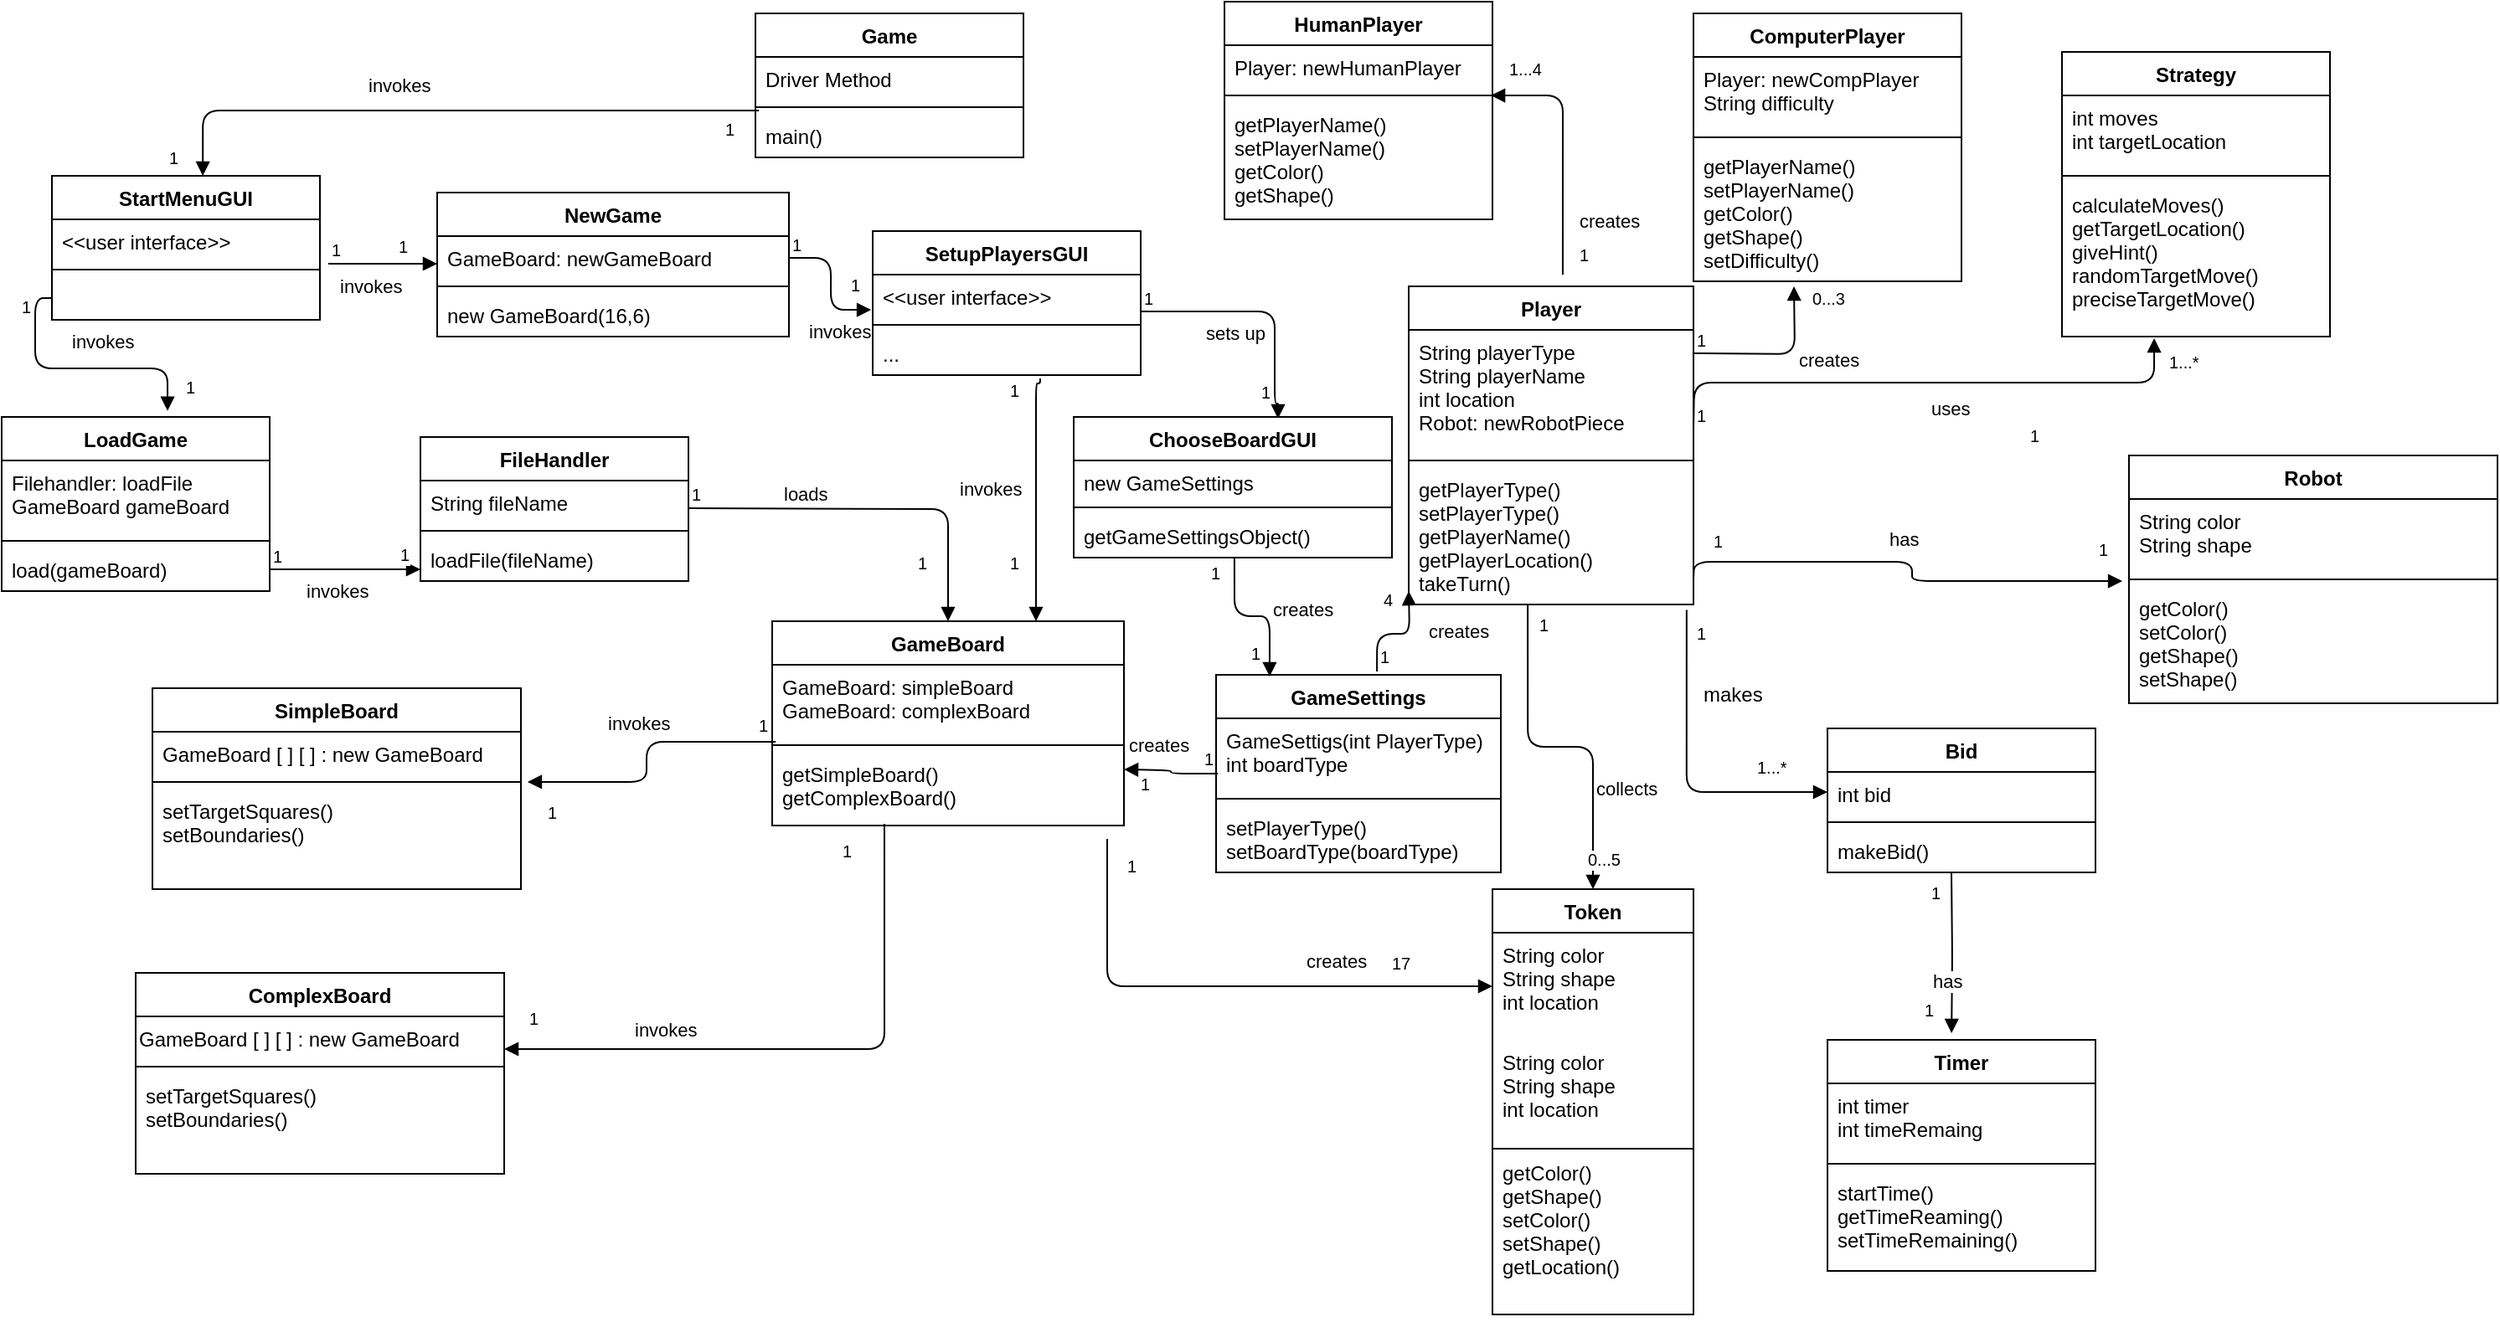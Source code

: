 <mxfile version="12.6.5" type="device"><diagram id="C5RBs43oDa-KdzZeNtuy" name="Page-1"><mxGraphModel dx="1035" dy="645" grid="1" gridSize="10" guides="1" tooltips="1" connect="1" arrows="1" fold="1" page="1" pageScale="1" pageWidth="1654" pageHeight="2336" math="0" shadow="0"><root><mxCell id="WIyWlLk6GJQsqaUBKTNV-0"/><mxCell id="WIyWlLk6GJQsqaUBKTNV-1" parent="WIyWlLk6GJQsqaUBKTNV-0"/><mxCell id="ZSLVX9BgLhHFU8QrQhkl-0" value="Game" style="swimlane;fontStyle=1;align=center;verticalAlign=top;childLayout=stackLayout;horizontal=1;startSize=26;horizontalStack=0;resizeParent=1;resizeParentMax=0;resizeLast=0;collapsible=1;marginBottom=0;" vertex="1" parent="WIyWlLk6GJQsqaUBKTNV-1"><mxGeometry x="460" y="17" width="160" height="86" as="geometry"/></mxCell><mxCell id="ZSLVX9BgLhHFU8QrQhkl-1" value="Driver Method" style="text;strokeColor=none;fillColor=none;align=left;verticalAlign=top;spacingLeft=4;spacingRight=4;overflow=hidden;rotatable=0;points=[[0,0.5],[1,0.5]];portConstraint=eastwest;" vertex="1" parent="ZSLVX9BgLhHFU8QrQhkl-0"><mxGeometry y="26" width="160" height="26" as="geometry"/></mxCell><mxCell id="ZSLVX9BgLhHFU8QrQhkl-2" value="" style="line;strokeWidth=1;fillColor=none;align=left;verticalAlign=middle;spacingTop=-1;spacingLeft=3;spacingRight=3;rotatable=0;labelPosition=right;points=[];portConstraint=eastwest;" vertex="1" parent="ZSLVX9BgLhHFU8QrQhkl-0"><mxGeometry y="52" width="160" height="8" as="geometry"/></mxCell><mxCell id="ZSLVX9BgLhHFU8QrQhkl-3" value="main()" style="text;strokeColor=none;fillColor=none;align=left;verticalAlign=top;spacingLeft=4;spacingRight=4;overflow=hidden;rotatable=0;points=[[0,0.5],[1,0.5]];portConstraint=eastwest;" vertex="1" parent="ZSLVX9BgLhHFU8QrQhkl-0"><mxGeometry y="60" width="160" height="26" as="geometry"/></mxCell><mxCell id="ZSLVX9BgLhHFU8QrQhkl-4" value="StartMenuGUI" style="swimlane;fontStyle=1;align=center;verticalAlign=top;childLayout=stackLayout;horizontal=1;startSize=26;horizontalStack=0;resizeParent=1;resizeParentMax=0;resizeLast=0;collapsible=1;marginBottom=0;" vertex="1" parent="WIyWlLk6GJQsqaUBKTNV-1"><mxGeometry x="40" y="114" width="160" height="86" as="geometry"/></mxCell><mxCell id="ZSLVX9BgLhHFU8QrQhkl-5" value="&lt;&lt;user interface&gt;&gt;" style="text;strokeColor=none;fillColor=none;align=left;verticalAlign=top;spacingLeft=4;spacingRight=4;overflow=hidden;rotatable=0;points=[[0,0.5],[1,0.5]];portConstraint=eastwest;" vertex="1" parent="ZSLVX9BgLhHFU8QrQhkl-4"><mxGeometry y="26" width="160" height="26" as="geometry"/></mxCell><mxCell id="ZSLVX9BgLhHFU8QrQhkl-6" value="" style="line;strokeWidth=1;fillColor=none;align=left;verticalAlign=middle;spacingTop=-1;spacingLeft=3;spacingRight=3;rotatable=0;labelPosition=right;points=[];portConstraint=eastwest;" vertex="1" parent="ZSLVX9BgLhHFU8QrQhkl-4"><mxGeometry y="52" width="160" height="8" as="geometry"/></mxCell><mxCell id="ZSLVX9BgLhHFU8QrQhkl-7" value="                                             " style="text;strokeColor=none;fillColor=none;align=left;verticalAlign=top;spacingLeft=4;spacingRight=4;overflow=hidden;rotatable=0;points=[[0,0.5],[1,0.5]];portConstraint=eastwest;" vertex="1" parent="ZSLVX9BgLhHFU8QrQhkl-4"><mxGeometry y="60" width="160" height="26" as="geometry"/></mxCell><mxCell id="ZSLVX9BgLhHFU8QrQhkl-8" value="invokes" style="endArrow=block;endFill=1;html=1;edgeStyle=orthogonalEdgeStyle;align=left;verticalAlign=top;entryX=0.563;entryY=0;entryDx=0;entryDy=0;entryPerimeter=0;exitX=0.013;exitY=-0.077;exitDx=0;exitDy=0;exitPerimeter=0;" edge="1" parent="WIyWlLk6GJQsqaUBKTNV-1" source="ZSLVX9BgLhHFU8QrQhkl-3" target="ZSLVX9BgLhHFU8QrQhkl-4"><mxGeometry x="0.27" y="-28" relative="1" as="geometry"><mxPoint x="380" y="80" as="sourcePoint"/><mxPoint x="340" y="90" as="targetPoint"/><mxPoint as="offset"/></mxGeometry></mxCell><mxCell id="ZSLVX9BgLhHFU8QrQhkl-9" value="1" style="resizable=0;html=1;align=left;verticalAlign=bottom;labelBackgroundColor=#ffffff;fontSize=10;" connectable="0" vertex="1" parent="ZSLVX9BgLhHFU8QrQhkl-8"><mxGeometry x="-1" relative="1" as="geometry"><mxPoint x="-22.08" y="20" as="offset"/></mxGeometry></mxCell><mxCell id="ZSLVX9BgLhHFU8QrQhkl-12" value="1" style="resizable=0;html=1;align=left;verticalAlign=bottom;labelBackgroundColor=#ffffff;fontSize=10;" connectable="0" vertex="1" parent="WIyWlLk6GJQsqaUBKTNV-1"><mxGeometry x="340" y="9.998" as="geometry"><mxPoint x="-232.08" y="102" as="offset"/></mxGeometry></mxCell><mxCell id="ZSLVX9BgLhHFU8QrQhkl-13" value="GameBoard" style="swimlane;fontStyle=1;align=center;verticalAlign=top;childLayout=stackLayout;horizontal=1;startSize=26;horizontalStack=0;resizeParent=1;resizeParentMax=0;resizeLast=0;collapsible=1;marginBottom=0;" vertex="1" parent="WIyWlLk6GJQsqaUBKTNV-1"><mxGeometry x="470" y="380" width="210" height="122" as="geometry"/></mxCell><mxCell id="ZSLVX9BgLhHFU8QrQhkl-14" value="GameBoard: simpleBoard&#10;GameBoard: complexBoard" style="text;strokeColor=none;fillColor=none;align=left;verticalAlign=top;spacingLeft=4;spacingRight=4;overflow=hidden;rotatable=0;points=[[0,0.5],[1,0.5]];portConstraint=eastwest;" vertex="1" parent="ZSLVX9BgLhHFU8QrQhkl-13"><mxGeometry y="26" width="210" height="44" as="geometry"/></mxCell><mxCell id="ZSLVX9BgLhHFU8QrQhkl-15" value="" style="line;strokeWidth=1;fillColor=none;align=left;verticalAlign=middle;spacingTop=-1;spacingLeft=3;spacingRight=3;rotatable=0;labelPosition=right;points=[];portConstraint=eastwest;" vertex="1" parent="ZSLVX9BgLhHFU8QrQhkl-13"><mxGeometry y="70" width="210" height="8" as="geometry"/></mxCell><mxCell id="ZSLVX9BgLhHFU8QrQhkl-16" value="getSimpleBoard()&#10;getComplexBoard()" style="text;strokeColor=none;fillColor=none;align=left;verticalAlign=top;spacingLeft=4;spacingRight=4;overflow=hidden;rotatable=0;points=[[0,0.5],[1,0.5]];portConstraint=eastwest;" vertex="1" parent="ZSLVX9BgLhHFU8QrQhkl-13"><mxGeometry y="78" width="210" height="44" as="geometry"/></mxCell><mxCell id="ZSLVX9BgLhHFU8QrQhkl-20" value="NewGame" style="swimlane;fontStyle=1;align=center;verticalAlign=top;childLayout=stackLayout;horizontal=1;startSize=26;horizontalStack=0;resizeParent=1;resizeParentMax=0;resizeLast=0;collapsible=1;marginBottom=0;" vertex="1" parent="WIyWlLk6GJQsqaUBKTNV-1"><mxGeometry x="270" y="124" width="210" height="86" as="geometry"/></mxCell><mxCell id="ZSLVX9BgLhHFU8QrQhkl-21" value="GameBoard: newGameBoard" style="text;strokeColor=none;fillColor=none;align=left;verticalAlign=top;spacingLeft=4;spacingRight=4;overflow=hidden;rotatable=0;points=[[0,0.5],[1,0.5]];portConstraint=eastwest;" vertex="1" parent="ZSLVX9BgLhHFU8QrQhkl-20"><mxGeometry y="26" width="210" height="26" as="geometry"/></mxCell><mxCell id="ZSLVX9BgLhHFU8QrQhkl-22" value="" style="line;strokeWidth=1;fillColor=none;align=left;verticalAlign=middle;spacingTop=-1;spacingLeft=3;spacingRight=3;rotatable=0;labelPosition=right;points=[];portConstraint=eastwest;" vertex="1" parent="ZSLVX9BgLhHFU8QrQhkl-20"><mxGeometry y="52" width="210" height="8" as="geometry"/></mxCell><mxCell id="ZSLVX9BgLhHFU8QrQhkl-23" value="new GameBoard(16,6)" style="text;strokeColor=none;fillColor=none;align=left;verticalAlign=top;spacingLeft=4;spacingRight=4;overflow=hidden;rotatable=0;points=[[0,0.5],[1,0.5]];portConstraint=eastwest;" vertex="1" parent="ZSLVX9BgLhHFU8QrQhkl-20"><mxGeometry y="60" width="210" height="26" as="geometry"/></mxCell><mxCell id="ZSLVX9BgLhHFU8QrQhkl-26" value="invokes" style="endArrow=block;endFill=1;html=1;edgeStyle=orthogonalEdgeStyle;align=left;verticalAlign=top;exitX=1;exitY=0.5;exitDx=0;exitDy=0;entryX=-0.006;entryY=0.808;entryDx=0;entryDy=0;entryPerimeter=0;" edge="1" parent="WIyWlLk6GJQsqaUBKTNV-1" source="ZSLVX9BgLhHFU8QrQhkl-21" target="ZSLVX9BgLhHFU8QrQhkl-49"><mxGeometry x="0.399" y="-15" relative="1" as="geometry"><mxPoint x="320" y="250" as="sourcePoint"/><mxPoint x="510" y="159" as="targetPoint"/><mxPoint x="-15" y="-15" as="offset"/></mxGeometry></mxCell><mxCell id="ZSLVX9BgLhHFU8QrQhkl-27" value="1" style="resizable=0;html=1;align=left;verticalAlign=bottom;labelBackgroundColor=#ffffff;fontSize=10;" connectable="0" vertex="1" parent="ZSLVX9BgLhHFU8QrQhkl-26"><mxGeometry x="-1" relative="1" as="geometry"><mxPoint as="offset"/></mxGeometry></mxCell><mxCell id="ZSLVX9BgLhHFU8QrQhkl-29" value="invokes&amp;nbsp;" style="endArrow=block;endFill=1;html=1;edgeStyle=orthogonalEdgeStyle;align=left;verticalAlign=top;" edge="1" parent="WIyWlLk6GJQsqaUBKTNV-1"><mxGeometry x="-0.846" relative="1" as="geometry"><mxPoint x="205" y="166.5" as="sourcePoint"/><mxPoint x="270" y="166.5" as="targetPoint"/><mxPoint as="offset"/></mxGeometry></mxCell><mxCell id="ZSLVX9BgLhHFU8QrQhkl-30" value="1" style="resizable=0;html=1;align=left;verticalAlign=bottom;labelBackgroundColor=#ffffff;fontSize=10;" connectable="0" vertex="1" parent="ZSLVX9BgLhHFU8QrQhkl-29"><mxGeometry x="-1" relative="1" as="geometry"/></mxCell><mxCell id="ZSLVX9BgLhHFU8QrQhkl-31" value="1" style="resizable=0;html=1;align=left;verticalAlign=bottom;labelBackgroundColor=#ffffff;fontSize=10;" connectable="0" vertex="1" parent="WIyWlLk6GJQsqaUBKTNV-1"><mxGeometry x="230" y="167" as="geometry"><mxPoint x="15" y="-3" as="offset"/></mxGeometry></mxCell><mxCell id="ZSLVX9BgLhHFU8QrQhkl-33" value="LoadGame" style="swimlane;fontStyle=1;align=center;verticalAlign=top;childLayout=stackLayout;horizontal=1;startSize=26;horizontalStack=0;resizeParent=1;resizeParentMax=0;resizeLast=0;collapsible=1;marginBottom=0;" vertex="1" parent="WIyWlLk6GJQsqaUBKTNV-1"><mxGeometry x="10" y="258" width="160" height="104" as="geometry"/></mxCell><mxCell id="ZSLVX9BgLhHFU8QrQhkl-34" value="Filehandler: loadFile&#10;GameBoard gameBoard&#10;" style="text;strokeColor=none;fillColor=none;align=left;verticalAlign=top;spacingLeft=4;spacingRight=4;overflow=hidden;rotatable=0;points=[[0,0.5],[1,0.5]];portConstraint=eastwest;" vertex="1" parent="ZSLVX9BgLhHFU8QrQhkl-33"><mxGeometry y="26" width="160" height="44" as="geometry"/></mxCell><mxCell id="ZSLVX9BgLhHFU8QrQhkl-35" value="" style="line;strokeWidth=1;fillColor=none;align=left;verticalAlign=middle;spacingTop=-1;spacingLeft=3;spacingRight=3;rotatable=0;labelPosition=right;points=[];portConstraint=eastwest;" vertex="1" parent="ZSLVX9BgLhHFU8QrQhkl-33"><mxGeometry y="70" width="160" height="8" as="geometry"/></mxCell><mxCell id="ZSLVX9BgLhHFU8QrQhkl-36" value="load(gameBoard)" style="text;strokeColor=none;fillColor=none;align=left;verticalAlign=top;spacingLeft=4;spacingRight=4;overflow=hidden;rotatable=0;points=[[0,0.5],[1,0.5]];portConstraint=eastwest;" vertex="1" parent="ZSLVX9BgLhHFU8QrQhkl-33"><mxGeometry y="78" width="160" height="26" as="geometry"/></mxCell><mxCell id="ZSLVX9BgLhHFU8QrQhkl-39" value="1" style="resizable=0;html=1;align=left;verticalAlign=bottom;labelBackgroundColor=#ffffff;fontSize=10;" connectable="0" vertex="1" parent="WIyWlLk6GJQsqaUBKTNV-1"><mxGeometry x="540" y="356" as="geometry"><mxPoint x="15" y="-3" as="offset"/></mxGeometry></mxCell><mxCell id="ZSLVX9BgLhHFU8QrQhkl-46" value="invokes" style="endArrow=block;endFill=1;html=1;edgeStyle=orthogonalEdgeStyle;align=left;verticalAlign=top;" edge="1" parent="WIyWlLk6GJQsqaUBKTNV-1" source="ZSLVX9BgLhHFU8QrQhkl-36"><mxGeometry x="-0.554" relative="1" as="geometry"><mxPoint x="10" y="470" as="sourcePoint"/><mxPoint x="260" y="349" as="targetPoint"/><mxPoint as="offset"/></mxGeometry></mxCell><mxCell id="ZSLVX9BgLhHFU8QrQhkl-47" value="1" style="resizable=0;html=1;align=left;verticalAlign=bottom;labelBackgroundColor=#ffffff;fontSize=10;" connectable="0" vertex="1" parent="ZSLVX9BgLhHFU8QrQhkl-46"><mxGeometry x="-1" relative="1" as="geometry"/></mxCell><mxCell id="ZSLVX9BgLhHFU8QrQhkl-48" value="SetupPlayersGUI" style="swimlane;fontStyle=1;align=center;verticalAlign=top;childLayout=stackLayout;horizontal=1;startSize=26;horizontalStack=0;resizeParent=1;resizeParentMax=0;resizeLast=0;collapsible=1;marginBottom=0;" vertex="1" parent="WIyWlLk6GJQsqaUBKTNV-1"><mxGeometry x="530" y="147" width="160" height="86" as="geometry"/></mxCell><mxCell id="ZSLVX9BgLhHFU8QrQhkl-49" value="&lt;&lt;user interface&gt;&gt;" style="text;strokeColor=none;fillColor=none;align=left;verticalAlign=top;spacingLeft=4;spacingRight=4;overflow=hidden;rotatable=0;points=[[0,0.5],[1,0.5]];portConstraint=eastwest;" vertex="1" parent="ZSLVX9BgLhHFU8QrQhkl-48"><mxGeometry y="26" width="160" height="26" as="geometry"/></mxCell><mxCell id="ZSLVX9BgLhHFU8QrQhkl-50" value="" style="line;strokeWidth=1;fillColor=none;align=left;verticalAlign=middle;spacingTop=-1;spacingLeft=3;spacingRight=3;rotatable=0;labelPosition=right;points=[];portConstraint=eastwest;" vertex="1" parent="ZSLVX9BgLhHFU8QrQhkl-48"><mxGeometry y="52" width="160" height="8" as="geometry"/></mxCell><mxCell id="ZSLVX9BgLhHFU8QrQhkl-51" value="..." style="text;strokeColor=none;fillColor=none;align=left;verticalAlign=top;spacingLeft=4;spacingRight=4;overflow=hidden;rotatable=0;points=[[0,0.5],[1,0.5]];portConstraint=eastwest;" vertex="1" parent="ZSLVX9BgLhHFU8QrQhkl-48"><mxGeometry y="60" width="160" height="26" as="geometry"/></mxCell><mxCell id="ZSLVX9BgLhHFU8QrQhkl-53" value="1" style="resizable=0;html=1;align=left;verticalAlign=bottom;labelBackgroundColor=#ffffff;fontSize=10;" connectable="0" vertex="1" parent="WIyWlLk6GJQsqaUBKTNV-1"><mxGeometry x="500" y="190" as="geometry"><mxPoint x="15" y="-3" as="offset"/></mxGeometry></mxCell><mxCell id="ZSLVX9BgLhHFU8QrQhkl-56" value="Player" style="swimlane;fontStyle=1;align=center;verticalAlign=top;childLayout=stackLayout;horizontal=1;startSize=26;horizontalStack=0;resizeParent=1;resizeParentMax=0;resizeLast=0;collapsible=1;marginBottom=0;" vertex="1" parent="WIyWlLk6GJQsqaUBKTNV-1"><mxGeometry x="850" y="180" width="170" height="190" as="geometry"/></mxCell><mxCell id="ZSLVX9BgLhHFU8QrQhkl-57" value="String playerType&#10;String playerName&#10;int location&#10;Robot: newRobotPiece" style="text;strokeColor=none;fillColor=none;align=left;verticalAlign=top;spacingLeft=4;spacingRight=4;overflow=hidden;rotatable=0;points=[[0,0.5],[1,0.5]];portConstraint=eastwest;" vertex="1" parent="ZSLVX9BgLhHFU8QrQhkl-56"><mxGeometry y="26" width="170" height="74" as="geometry"/></mxCell><mxCell id="ZSLVX9BgLhHFU8QrQhkl-58" value="" style="line;strokeWidth=1;fillColor=none;align=left;verticalAlign=middle;spacingTop=-1;spacingLeft=3;spacingRight=3;rotatable=0;labelPosition=right;points=[];portConstraint=eastwest;" vertex="1" parent="ZSLVX9BgLhHFU8QrQhkl-56"><mxGeometry y="100" width="170" height="8" as="geometry"/></mxCell><mxCell id="ZSLVX9BgLhHFU8QrQhkl-59" value="getPlayerType()&#10;setPlayerType()&#10;getPlayerName()&#10;getPlayerLocation()&#10;takeTurn()" style="text;strokeColor=none;fillColor=none;align=left;verticalAlign=top;spacingLeft=4;spacingRight=4;overflow=hidden;rotatable=0;points=[[0,0.5],[1,0.5]];portConstraint=eastwest;" vertex="1" parent="ZSLVX9BgLhHFU8QrQhkl-56"><mxGeometry y="108" width="170" height="82" as="geometry"/></mxCell><mxCell id="ZSLVX9BgLhHFU8QrQhkl-60" value="Token" style="swimlane;fontStyle=1;align=center;verticalAlign=top;childLayout=stackLayout;horizontal=1;startSize=26;horizontalStack=0;resizeParent=1;resizeParentMax=0;resizeLast=0;collapsible=1;marginBottom=0;" vertex="1" parent="WIyWlLk6GJQsqaUBKTNV-1"><mxGeometry x="900" y="540" width="120" height="254" as="geometry"/></mxCell><mxCell id="ZSLVX9BgLhHFU8QrQhkl-208" value="String color&#10;String shape&#10;int location" style="text;strokeColor=none;fillColor=none;align=left;verticalAlign=top;spacingLeft=4;spacingRight=4;overflow=hidden;rotatable=0;points=[[0,0.5],[1,0.5]];portConstraint=eastwest;" vertex="1" parent="ZSLVX9BgLhHFU8QrQhkl-60"><mxGeometry y="26" width="120" height="64" as="geometry"/></mxCell><mxCell id="ZSLVX9BgLhHFU8QrQhkl-61" value="String color&#10;String shape&#10;int location" style="text;strokeColor=none;fillColor=none;align=left;verticalAlign=top;spacingLeft=4;spacingRight=4;overflow=hidden;rotatable=0;points=[[0,0.5],[1,0.5]];portConstraint=eastwest;" vertex="1" parent="ZSLVX9BgLhHFU8QrQhkl-60"><mxGeometry y="90" width="120" height="64" as="geometry"/></mxCell><mxCell id="ZSLVX9BgLhHFU8QrQhkl-62" value="" style="line;strokeWidth=1;fillColor=none;align=left;verticalAlign=middle;spacingTop=-1;spacingLeft=3;spacingRight=3;rotatable=0;labelPosition=right;points=[];portConstraint=eastwest;" vertex="1" parent="ZSLVX9BgLhHFU8QrQhkl-60"><mxGeometry y="154" width="120" height="2" as="geometry"/></mxCell><mxCell id="ZSLVX9BgLhHFU8QrQhkl-63" value="getColor()&#10;getShape()&#10;setColor()&#10;setShape()&#10;getLocation()" style="text;strokeColor=none;fillColor=none;align=left;verticalAlign=top;spacingLeft=4;spacingRight=4;overflow=hidden;rotatable=0;points=[[0,0.5],[1,0.5]];portConstraint=eastwest;" vertex="1" parent="ZSLVX9BgLhHFU8QrQhkl-60"><mxGeometry y="156" width="120" height="98" as="geometry"/></mxCell><mxCell id="ZSLVX9BgLhHFU8QrQhkl-64" value="SimpleBoard" style="swimlane;fontStyle=1;align=center;verticalAlign=top;childLayout=stackLayout;horizontal=1;startSize=26;horizontalStack=0;resizeParent=1;resizeParentMax=0;resizeLast=0;collapsible=1;marginBottom=0;" vertex="1" parent="WIyWlLk6GJQsqaUBKTNV-1"><mxGeometry x="100" y="420" width="220" height="120" as="geometry"/></mxCell><mxCell id="ZSLVX9BgLhHFU8QrQhkl-65" value="GameBoard [ ] [ ] : new GameBoard" style="text;strokeColor=none;fillColor=none;align=left;verticalAlign=top;spacingLeft=4;spacingRight=4;overflow=hidden;rotatable=0;points=[[0,0.5],[1,0.5]];portConstraint=eastwest;" vertex="1" parent="ZSLVX9BgLhHFU8QrQhkl-64"><mxGeometry y="26" width="220" height="26" as="geometry"/></mxCell><mxCell id="ZSLVX9BgLhHFU8QrQhkl-66" value="" style="line;strokeWidth=1;fillColor=none;align=left;verticalAlign=middle;spacingTop=-1;spacingLeft=3;spacingRight=3;rotatable=0;labelPosition=right;points=[];portConstraint=eastwest;" vertex="1" parent="ZSLVX9BgLhHFU8QrQhkl-64"><mxGeometry y="52" width="220" height="8" as="geometry"/></mxCell><mxCell id="ZSLVX9BgLhHFU8QrQhkl-67" value="setTargetSquares()&#10;setBoundaries()" style="text;strokeColor=none;fillColor=none;align=left;verticalAlign=top;spacingLeft=4;spacingRight=4;overflow=hidden;rotatable=0;points=[[0,0.5],[1,0.5]];portConstraint=eastwest;" vertex="1" parent="ZSLVX9BgLhHFU8QrQhkl-64"><mxGeometry y="60" width="220" height="60" as="geometry"/></mxCell><mxCell id="ZSLVX9BgLhHFU8QrQhkl-68" value="ComplexBoard" style="swimlane;fontStyle=1;align=center;verticalAlign=top;childLayout=stackLayout;horizontal=1;startSize=26;horizontalStack=0;resizeParent=1;resizeParentMax=0;resizeLast=0;collapsible=1;marginBottom=0;" vertex="1" parent="WIyWlLk6GJQsqaUBKTNV-1"><mxGeometry x="90" y="590" width="220" height="120" as="geometry"/></mxCell><mxCell id="ZSLVX9BgLhHFU8QrQhkl-73" value="GameBoard [ ] [ ] : new GameBoard" style="text;html=1;" vertex="1" parent="ZSLVX9BgLhHFU8QrQhkl-68"><mxGeometry y="26" width="220" height="26" as="geometry"/></mxCell><mxCell id="ZSLVX9BgLhHFU8QrQhkl-70" value="" style="line;strokeWidth=1;fillColor=none;align=left;verticalAlign=middle;spacingTop=-1;spacingLeft=3;spacingRight=3;rotatable=0;labelPosition=right;points=[];portConstraint=eastwest;" vertex="1" parent="ZSLVX9BgLhHFU8QrQhkl-68"><mxGeometry y="52" width="220" height="8" as="geometry"/></mxCell><mxCell id="ZSLVX9BgLhHFU8QrQhkl-71" value="setTargetSquares()&#10;setBoundaries()" style="text;strokeColor=none;fillColor=none;align=left;verticalAlign=top;spacingLeft=4;spacingRight=4;overflow=hidden;rotatable=0;points=[[0,0.5],[1,0.5]];portConstraint=eastwest;" vertex="1" parent="ZSLVX9BgLhHFU8QrQhkl-68"><mxGeometry y="60" width="220" height="60" as="geometry"/></mxCell><mxCell id="ZSLVX9BgLhHFU8QrQhkl-76" value="1" style="resizable=0;html=1;align=left;verticalAlign=bottom;labelBackgroundColor=#ffffff;fontSize=10;" connectable="0" vertex="1" parent="WIyWlLk6GJQsqaUBKTNV-1"><mxGeometry x="400" y="420" as="geometry"><mxPoint x="-66" y="82" as="offset"/></mxGeometry></mxCell><mxCell id="ZSLVX9BgLhHFU8QrQhkl-80" value="invokes" style="endArrow=block;endFill=1;html=1;edgeStyle=orthogonalEdgeStyle;align=left;verticalAlign=top;entryX=1.018;entryY=-0.067;entryDx=0;entryDy=0;entryPerimeter=0;exitX=0.01;exitY=1.045;exitDx=0;exitDy=0;exitPerimeter=0;" edge="1" parent="WIyWlLk6GJQsqaUBKTNV-1" source="ZSLVX9BgLhHFU8QrQhkl-14" target="ZSLVX9BgLhHFU8QrQhkl-67"><mxGeometry x="-0.104" y="-35" relative="1" as="geometry"><mxPoint x="350" y="610.5" as="sourcePoint"/><mxPoint x="510" y="610.5" as="targetPoint"/><mxPoint x="10" y="-24" as="offset"/></mxGeometry></mxCell><mxCell id="ZSLVX9BgLhHFU8QrQhkl-81" value="1" style="resizable=0;html=1;align=left;verticalAlign=bottom;labelBackgroundColor=#ffffff;fontSize=10;" connectable="0" vertex="1" parent="ZSLVX9BgLhHFU8QrQhkl-80"><mxGeometry x="-1" relative="1" as="geometry"><mxPoint x="-12.1" y="-1.98" as="offset"/></mxGeometry></mxCell><mxCell id="ZSLVX9BgLhHFU8QrQhkl-82" value="invokes" style="endArrow=block;endFill=1;html=1;edgeStyle=orthogonalEdgeStyle;align=left;verticalAlign=top;entryX=1;entryY=0.75;entryDx=0;entryDy=0;exitX=0.319;exitY=0.977;exitDx=0;exitDy=0;exitPerimeter=0;" edge="1" parent="WIyWlLk6GJQsqaUBKTNV-1" source="ZSLVX9BgLhHFU8QrQhkl-16" target="ZSLVX9BgLhHFU8QrQhkl-73"><mxGeometry x="0.581" y="-25" relative="1" as="geometry"><mxPoint x="460" y="540" as="sourcePoint"/><mxPoint x="620" y="540" as="targetPoint"/><mxPoint as="offset"/></mxGeometry></mxCell><mxCell id="ZSLVX9BgLhHFU8QrQhkl-83" value="1" style="resizable=0;html=1;align=left;verticalAlign=bottom;labelBackgroundColor=#ffffff;fontSize=10;" connectable="0" vertex="1" parent="ZSLVX9BgLhHFU8QrQhkl-82"><mxGeometry x="-1" relative="1" as="geometry"><mxPoint x="-26.99" y="25.01" as="offset"/></mxGeometry></mxCell><mxCell id="ZSLVX9BgLhHFU8QrQhkl-84" value="1" style="resizable=0;html=1;align=left;verticalAlign=bottom;labelBackgroundColor=#ffffff;fontSize=10;" connectable="0" vertex="1" parent="WIyWlLk6GJQsqaUBKTNV-1"><mxGeometry x="350" y="599.998" as="geometry"><mxPoint x="-26.99" y="25.01" as="offset"/></mxGeometry></mxCell><mxCell id="ZSLVX9BgLhHFU8QrQhkl-85" value="invokes" style="endArrow=block;endFill=1;html=1;edgeStyle=orthogonalEdgeStyle;align=left;verticalAlign=top;entryX=0.75;entryY=0;entryDx=0;entryDy=0;exitX=0.625;exitY=1.077;exitDx=0;exitDy=0;exitPerimeter=0;" edge="1" parent="WIyWlLk6GJQsqaUBKTNV-1" source="ZSLVX9BgLhHFU8QrQhkl-51" target="ZSLVX9BgLhHFU8QrQhkl-13"><mxGeometry x="-0.249" y="-48" relative="1" as="geometry"><mxPoint x="628" y="250" as="sourcePoint"/><mxPoint x="628.05" y="358" as="targetPoint"/><Array as="points"><mxPoint x="630" y="238"/><mxPoint x="628" y="238"/></Array><mxPoint as="offset"/></mxGeometry></mxCell><mxCell id="ZSLVX9BgLhHFU8QrQhkl-86" value="1" style="resizable=0;html=1;align=left;verticalAlign=bottom;labelBackgroundColor=#ffffff;fontSize=10;" connectable="0" vertex="1" parent="ZSLVX9BgLhHFU8QrQhkl-85"><mxGeometry x="-1" relative="1" as="geometry"><mxPoint x="-20" y="15" as="offset"/></mxGeometry></mxCell><mxCell id="ZSLVX9BgLhHFU8QrQhkl-87" value="1" style="resizable=0;html=1;align=left;verticalAlign=bottom;labelBackgroundColor=#ffffff;fontSize=10;" connectable="0" vertex="1" parent="WIyWlLk6GJQsqaUBKTNV-1"><mxGeometry x="600" y="330" as="geometry"><mxPoint x="10" y="23" as="offset"/></mxGeometry></mxCell><mxCell id="ZSLVX9BgLhHFU8QrQhkl-90" value="4" style="resizable=0;html=1;align=left;verticalAlign=bottom;labelBackgroundColor=#ffffff;fontSize=10;" connectable="0" vertex="1" parent="WIyWlLk6GJQsqaUBKTNV-1"><mxGeometry x="710" y="390" as="geometry"><mxPoint x="123" y="-15" as="offset"/></mxGeometry></mxCell><mxCell id="ZSLVX9BgLhHFU8QrQhkl-91" value="creates" style="endArrow=block;endFill=1;html=1;edgeStyle=orthogonalEdgeStyle;align=left;verticalAlign=top;entryX=0;entryY=0.5;entryDx=0;entryDy=0;" edge="1" parent="WIyWlLk6GJQsqaUBKTNV-1" target="ZSLVX9BgLhHFU8QrQhkl-208"><mxGeometry x="0.286" y="28" relative="1" as="geometry"><mxPoint x="670" y="510" as="sourcePoint"/><mxPoint x="740" y="540" as="targetPoint"/><Array as="points"><mxPoint x="670" y="598"/></Array><mxPoint as="offset"/></mxGeometry></mxCell><mxCell id="ZSLVX9BgLhHFU8QrQhkl-92" value="1" style="resizable=0;html=1;align=left;verticalAlign=bottom;labelBackgroundColor=#ffffff;fontSize=10;" connectable="0" vertex="1" parent="ZSLVX9BgLhHFU8QrQhkl-91"><mxGeometry x="-1" relative="1" as="geometry"><mxPoint x="10" y="24" as="offset"/></mxGeometry></mxCell><mxCell id="ZSLVX9BgLhHFU8QrQhkl-93" value="17" style="resizable=0;html=1;align=left;verticalAlign=bottom;labelBackgroundColor=#ffffff;fontSize=10;" connectable="0" vertex="1" parent="WIyWlLk6GJQsqaUBKTNV-1"><mxGeometry x="710" y="605" as="geometry"><mxPoint x="128" y="-13" as="offset"/></mxGeometry></mxCell><mxCell id="ZSLVX9BgLhHFU8QrQhkl-94" value="HumanPlayer" style="swimlane;fontStyle=1;align=center;verticalAlign=top;childLayout=stackLayout;horizontal=1;startSize=26;horizontalStack=0;resizeParent=1;resizeParentMax=0;resizeLast=0;collapsible=1;marginBottom=0;" vertex="1" parent="WIyWlLk6GJQsqaUBKTNV-1"><mxGeometry x="740" y="10" width="160" height="130" as="geometry"/></mxCell><mxCell id="ZSLVX9BgLhHFU8QrQhkl-95" value="Player: newHumanPlayer" style="text;strokeColor=none;fillColor=none;align=left;verticalAlign=top;spacingLeft=4;spacingRight=4;overflow=hidden;rotatable=0;points=[[0,0.5],[1,0.5]];portConstraint=eastwest;" vertex="1" parent="ZSLVX9BgLhHFU8QrQhkl-94"><mxGeometry y="26" width="160" height="26" as="geometry"/></mxCell><mxCell id="ZSLVX9BgLhHFU8QrQhkl-96" value="" style="line;strokeWidth=1;fillColor=none;align=left;verticalAlign=middle;spacingTop=-1;spacingLeft=3;spacingRight=3;rotatable=0;labelPosition=right;points=[];portConstraint=eastwest;" vertex="1" parent="ZSLVX9BgLhHFU8QrQhkl-94"><mxGeometry y="52" width="160" height="8" as="geometry"/></mxCell><mxCell id="ZSLVX9BgLhHFU8QrQhkl-97" value="getPlayerName()&#10;setPlayerName()&#10;getColor()&#10;getShape()" style="text;strokeColor=none;fillColor=none;align=left;verticalAlign=top;spacingLeft=4;spacingRight=4;overflow=hidden;rotatable=0;points=[[0,0.5],[1,0.5]];portConstraint=eastwest;" vertex="1" parent="ZSLVX9BgLhHFU8QrQhkl-94"><mxGeometry y="60" width="160" height="70" as="geometry"/></mxCell><mxCell id="ZSLVX9BgLhHFU8QrQhkl-100" value="creates" style="endArrow=block;endFill=1;html=1;edgeStyle=orthogonalEdgeStyle;align=left;verticalAlign=top;entryX=0.994;entryY=1.154;entryDx=0;entryDy=0;entryPerimeter=0;exitX=0.541;exitY=-0.036;exitDx=0;exitDy=0;exitPerimeter=0;" edge="1" parent="WIyWlLk6GJQsqaUBKTNV-1" source="ZSLVX9BgLhHFU8QrQhkl-56" target="ZSLVX9BgLhHFU8QrQhkl-95"><mxGeometry x="-0.398" y="-8" relative="1" as="geometry"><mxPoint x="1000" y="146" as="sourcePoint"/><mxPoint x="1160" y="146" as="targetPoint"/><mxPoint as="offset"/></mxGeometry></mxCell><mxCell id="ZSLVX9BgLhHFU8QrQhkl-101" value="1" style="resizable=0;html=1;align=left;verticalAlign=bottom;labelBackgroundColor=#ffffff;fontSize=10;" connectable="0" vertex="1" parent="ZSLVX9BgLhHFU8QrQhkl-100"><mxGeometry x="-1" relative="1" as="geometry"><mxPoint x="8.03" y="-4.04" as="offset"/></mxGeometry></mxCell><mxCell id="ZSLVX9BgLhHFU8QrQhkl-102" value="1...4" style="resizable=0;html=1;align=left;verticalAlign=bottom;labelBackgroundColor=#ffffff;fontSize=10;" connectable="0" vertex="1" parent="WIyWlLk6GJQsqaUBKTNV-1"><mxGeometry x="900" y="63" as="geometry"><mxPoint x="8.03" y="-4.04" as="offset"/></mxGeometry></mxCell><mxCell id="ZSLVX9BgLhHFU8QrQhkl-103" value="ComputerPlayer" style="swimlane;fontStyle=1;align=center;verticalAlign=top;childLayout=stackLayout;horizontal=1;startSize=26;horizontalStack=0;resizeParent=1;resizeParentMax=0;resizeLast=0;collapsible=1;marginBottom=0;" vertex="1" parent="WIyWlLk6GJQsqaUBKTNV-1"><mxGeometry x="1020" y="17" width="160" height="160" as="geometry"/></mxCell><mxCell id="ZSLVX9BgLhHFU8QrQhkl-104" value="Player: newCompPlayer&#10;String difficulty" style="text;strokeColor=none;fillColor=none;align=left;verticalAlign=top;spacingLeft=4;spacingRight=4;overflow=hidden;rotatable=0;points=[[0,0.5],[1,0.5]];portConstraint=eastwest;" vertex="1" parent="ZSLVX9BgLhHFU8QrQhkl-103"><mxGeometry y="26" width="160" height="44" as="geometry"/></mxCell><mxCell id="ZSLVX9BgLhHFU8QrQhkl-105" value="" style="line;strokeWidth=1;fillColor=none;align=left;verticalAlign=middle;spacingTop=-1;spacingLeft=3;spacingRight=3;rotatable=0;labelPosition=right;points=[];portConstraint=eastwest;" vertex="1" parent="ZSLVX9BgLhHFU8QrQhkl-103"><mxGeometry y="70" width="160" height="8" as="geometry"/></mxCell><mxCell id="ZSLVX9BgLhHFU8QrQhkl-106" value="getPlayerName()&#10;setPlayerName()&#10;getColor()&#10;getShape()&#10;setDifficulty()" style="text;strokeColor=none;fillColor=none;align=left;verticalAlign=top;spacingLeft=4;spacingRight=4;overflow=hidden;rotatable=0;points=[[0,0.5],[1,0.5]];portConstraint=eastwest;" vertex="1" parent="ZSLVX9BgLhHFU8QrQhkl-103"><mxGeometry y="78" width="160" height="82" as="geometry"/></mxCell><mxCell id="ZSLVX9BgLhHFU8QrQhkl-107" value="creates" style="endArrow=block;endFill=1;html=1;edgeStyle=orthogonalEdgeStyle;align=left;verticalAlign=top;" edge="1" parent="WIyWlLk6GJQsqaUBKTNV-1"><mxGeometry x="0.2" y="10" relative="1" as="geometry"><mxPoint x="1020" y="220" as="sourcePoint"/><mxPoint x="1080" y="180" as="targetPoint"/><mxPoint x="10" y="-10" as="offset"/></mxGeometry></mxCell><mxCell id="ZSLVX9BgLhHFU8QrQhkl-108" value="1" style="resizable=0;html=1;align=left;verticalAlign=bottom;labelBackgroundColor=#ffffff;fontSize=10;" connectable="0" vertex="1" parent="ZSLVX9BgLhHFU8QrQhkl-107"><mxGeometry x="-1" relative="1" as="geometry"/></mxCell><mxCell id="ZSLVX9BgLhHFU8QrQhkl-109" value="0...3" style="resizable=0;html=1;align=left;verticalAlign=bottom;labelBackgroundColor=#ffffff;fontSize=10;" connectable="0" vertex="1" parent="WIyWlLk6GJQsqaUBKTNV-1"><mxGeometry x="1081" y="200" as="geometry"><mxPoint x="8.03" y="-4.04" as="offset"/></mxGeometry></mxCell><mxCell id="ZSLVX9BgLhHFU8QrQhkl-110" value="collects" style="endArrow=block;endFill=1;html=1;edgeStyle=orthogonalEdgeStyle;align=left;verticalAlign=top;entryX=0.5;entryY=0;entryDx=0;entryDy=0;exitX=0.418;exitY=1;exitDx=0;exitDy=0;exitPerimeter=0;" edge="1" parent="WIyWlLk6GJQsqaUBKTNV-1" source="ZSLVX9BgLhHFU8QrQhkl-59" target="ZSLVX9BgLhHFU8QrQhkl-60"><mxGeometry x="0.296" relative="1" as="geometry"><mxPoint x="920" y="330" as="sourcePoint"/><mxPoint x="1015" y="330" as="targetPoint"/><mxPoint as="offset"/></mxGeometry></mxCell><mxCell id="ZSLVX9BgLhHFU8QrQhkl-111" value="1" style="resizable=0;html=1;align=left;verticalAlign=bottom;labelBackgroundColor=#ffffff;fontSize=10;" connectable="0" vertex="1" parent="ZSLVX9BgLhHFU8QrQhkl-110"><mxGeometry x="-1" relative="1" as="geometry"><mxPoint x="4.94" y="20" as="offset"/></mxGeometry></mxCell><mxCell id="ZSLVX9BgLhHFU8QrQhkl-112" value="0...5" style="resizable=0;html=1;align=left;verticalAlign=bottom;labelBackgroundColor=#ffffff;fontSize=10;" connectable="0" vertex="1" parent="WIyWlLk6GJQsqaUBKTNV-1"><mxGeometry x="950" y="510" as="geometry"><mxPoint x="4.94" y="20" as="offset"/></mxGeometry></mxCell><mxCell id="ZSLVX9BgLhHFU8QrQhkl-113" value="Strategy" style="swimlane;fontStyle=1;align=center;verticalAlign=top;childLayout=stackLayout;horizontal=1;startSize=26;horizontalStack=0;resizeParent=1;resizeParentMax=0;resizeLast=0;collapsible=1;marginBottom=0;" vertex="1" parent="WIyWlLk6GJQsqaUBKTNV-1"><mxGeometry x="1240" y="40" width="160" height="170" as="geometry"/></mxCell><mxCell id="ZSLVX9BgLhHFU8QrQhkl-114" value="int moves&#10;int targetLocation" style="text;strokeColor=none;fillColor=none;align=left;verticalAlign=top;spacingLeft=4;spacingRight=4;overflow=hidden;rotatable=0;points=[[0,0.5],[1,0.5]];portConstraint=eastwest;" vertex="1" parent="ZSLVX9BgLhHFU8QrQhkl-113"><mxGeometry y="26" width="160" height="44" as="geometry"/></mxCell><mxCell id="ZSLVX9BgLhHFU8QrQhkl-115" value="" style="line;strokeWidth=1;fillColor=none;align=left;verticalAlign=middle;spacingTop=-1;spacingLeft=3;spacingRight=3;rotatable=0;labelPosition=right;points=[];portConstraint=eastwest;" vertex="1" parent="ZSLVX9BgLhHFU8QrQhkl-113"><mxGeometry y="70" width="160" height="8" as="geometry"/></mxCell><mxCell id="ZSLVX9BgLhHFU8QrQhkl-116" value="calculateMoves()&#10;getTargetLocation()&#10;giveHint()&#10;randomTargetMove()&#10;preciseTargetMove()" style="text;strokeColor=none;fillColor=none;align=left;verticalAlign=top;spacingLeft=4;spacingRight=4;overflow=hidden;rotatable=0;points=[[0,0.5],[1,0.5]];portConstraint=eastwest;" vertex="1" parent="ZSLVX9BgLhHFU8QrQhkl-113"><mxGeometry y="78" width="160" height="92" as="geometry"/></mxCell><mxCell id="ZSLVX9BgLhHFU8QrQhkl-119" value="1...*" style="resizable=0;html=1;align=left;verticalAlign=bottom;labelBackgroundColor=#ffffff;fontSize=10;" connectable="0" vertex="1" parent="WIyWlLk6GJQsqaUBKTNV-1"><mxGeometry x="1030" y="250" as="geometry"><mxPoint x="272" y="-17" as="offset"/></mxGeometry></mxCell><mxCell id="ZSLVX9BgLhHFU8QrQhkl-120" value="Robot" style="swimlane;fontStyle=1;align=center;verticalAlign=top;childLayout=stackLayout;horizontal=1;startSize=26;horizontalStack=0;resizeParent=1;resizeParentMax=0;resizeLast=0;collapsible=1;marginBottom=0;" vertex="1" parent="WIyWlLk6GJQsqaUBKTNV-1"><mxGeometry x="1280" y="281" width="220" height="148" as="geometry"/></mxCell><mxCell id="ZSLVX9BgLhHFU8QrQhkl-121" value="String color&#10;String shape" style="text;strokeColor=none;fillColor=none;align=left;verticalAlign=top;spacingLeft=4;spacingRight=4;overflow=hidden;rotatable=0;points=[[0,0.5],[1,0.5]];portConstraint=eastwest;" vertex="1" parent="ZSLVX9BgLhHFU8QrQhkl-120"><mxGeometry y="26" width="220" height="44" as="geometry"/></mxCell><mxCell id="ZSLVX9BgLhHFU8QrQhkl-122" value="" style="line;strokeWidth=1;fillColor=none;align=left;verticalAlign=middle;spacingTop=-1;spacingLeft=3;spacingRight=3;rotatable=0;labelPosition=right;points=[];portConstraint=eastwest;" vertex="1" parent="ZSLVX9BgLhHFU8QrQhkl-120"><mxGeometry y="70" width="220" height="8" as="geometry"/></mxCell><mxCell id="ZSLVX9BgLhHFU8QrQhkl-123" value="getColor()&#10;setColor()&#10;getShape()&#10;setShape()" style="text;strokeColor=none;fillColor=none;align=left;verticalAlign=top;spacingLeft=4;spacingRight=4;overflow=hidden;rotatable=0;points=[[0,0.5],[1,0.5]];portConstraint=eastwest;" vertex="1" parent="ZSLVX9BgLhHFU8QrQhkl-120"><mxGeometry y="78" width="220" height="70" as="geometry"/></mxCell><mxCell id="ZSLVX9BgLhHFU8QrQhkl-126" value="1" style="resizable=0;html=1;align=left;verticalAlign=bottom;labelBackgroundColor=#ffffff;fontSize=10;" connectable="0" vertex="1" parent="WIyWlLk6GJQsqaUBKTNV-1"><mxGeometry x="1034.08" y="291" as="geometry"><mxPoint x="185" y="-14" as="offset"/></mxGeometry></mxCell><mxCell id="ZSLVX9BgLhHFU8QrQhkl-127" value="Bid" style="swimlane;fontStyle=1;align=center;verticalAlign=top;childLayout=stackLayout;horizontal=1;startSize=26;horizontalStack=0;resizeParent=1;resizeParentMax=0;resizeLast=0;collapsible=1;marginBottom=0;" vertex="1" parent="WIyWlLk6GJQsqaUBKTNV-1"><mxGeometry x="1100" y="444" width="160" height="86" as="geometry"/></mxCell><mxCell id="ZSLVX9BgLhHFU8QrQhkl-128" value="int bid" style="text;strokeColor=none;fillColor=none;align=left;verticalAlign=top;spacingLeft=4;spacingRight=4;overflow=hidden;rotatable=0;points=[[0,0.5],[1,0.5]];portConstraint=eastwest;" vertex="1" parent="ZSLVX9BgLhHFU8QrQhkl-127"><mxGeometry y="26" width="160" height="26" as="geometry"/></mxCell><mxCell id="ZSLVX9BgLhHFU8QrQhkl-129" value="" style="line;strokeWidth=1;fillColor=none;align=left;verticalAlign=middle;spacingTop=-1;spacingLeft=3;spacingRight=3;rotatable=0;labelPosition=right;points=[];portConstraint=eastwest;" vertex="1" parent="ZSLVX9BgLhHFU8QrQhkl-127"><mxGeometry y="52" width="160" height="8" as="geometry"/></mxCell><mxCell id="ZSLVX9BgLhHFU8QrQhkl-130" value="makeBid()" style="text;strokeColor=none;fillColor=none;align=left;verticalAlign=top;spacingLeft=4;spacingRight=4;overflow=hidden;rotatable=0;points=[[0,0.5],[1,0.5]];portConstraint=eastwest;" vertex="1" parent="ZSLVX9BgLhHFU8QrQhkl-127"><mxGeometry y="60" width="160" height="26" as="geometry"/></mxCell><mxCell id="ZSLVX9BgLhHFU8QrQhkl-131" value="uses" style="endArrow=block;endFill=1;html=1;edgeStyle=orthogonalEdgeStyle;align=left;verticalAlign=top;exitX=0.976;exitY=1.04;exitDx=0;exitDy=0;exitPerimeter=0;" edge="1" parent="WIyWlLk6GJQsqaUBKTNV-1" source="ZSLVX9BgLhHFU8QrQhkl-59"><mxGeometry x="1" y="249" relative="1" as="geometry"><mxPoint x="1020" y="482" as="sourcePoint"/><mxPoint x="1100" y="482" as="targetPoint"/><Array as="points"><mxPoint x="1016" y="482"/></Array><mxPoint x="60" y="7" as="offset"/></mxGeometry></mxCell><mxCell id="ZSLVX9BgLhHFU8QrQhkl-132" value="1" style="resizable=0;html=1;align=left;verticalAlign=bottom;labelBackgroundColor=#ffffff;fontSize=10;" connectable="0" vertex="1" parent="ZSLVX9BgLhHFU8QrQhkl-131"><mxGeometry x="-1" relative="1" as="geometry"><mxPoint x="4.08" y="22" as="offset"/></mxGeometry></mxCell><mxCell id="ZSLVX9BgLhHFU8QrQhkl-133" value="1...*" style="resizable=0;html=1;align=left;verticalAlign=bottom;labelBackgroundColor=#ffffff;fontSize=10;" connectable="0" vertex="1" parent="WIyWlLk6GJQsqaUBKTNV-1"><mxGeometry x="1030" y="324" as="geometry"><mxPoint x="26.08" y="151" as="offset"/></mxGeometry></mxCell><mxCell id="ZSLVX9BgLhHFU8QrQhkl-134" value="Timer" style="swimlane;fontStyle=1;align=center;verticalAlign=top;childLayout=stackLayout;horizontal=1;startSize=26;horizontalStack=0;resizeParent=1;resizeParentMax=0;resizeLast=0;collapsible=1;marginBottom=0;" vertex="1" parent="WIyWlLk6GJQsqaUBKTNV-1"><mxGeometry x="1100" y="630" width="160" height="138" as="geometry"/></mxCell><mxCell id="ZSLVX9BgLhHFU8QrQhkl-135" value="int timer&#10;int timeRemaing" style="text;strokeColor=none;fillColor=none;align=left;verticalAlign=top;spacingLeft=4;spacingRight=4;overflow=hidden;rotatable=0;points=[[0,0.5],[1,0.5]];portConstraint=eastwest;" vertex="1" parent="ZSLVX9BgLhHFU8QrQhkl-134"><mxGeometry y="26" width="160" height="44" as="geometry"/></mxCell><mxCell id="ZSLVX9BgLhHFU8QrQhkl-136" value="" style="line;strokeWidth=1;fillColor=none;align=left;verticalAlign=middle;spacingTop=-1;spacingLeft=3;spacingRight=3;rotatable=0;labelPosition=right;points=[];portConstraint=eastwest;" vertex="1" parent="ZSLVX9BgLhHFU8QrQhkl-134"><mxGeometry y="70" width="160" height="8" as="geometry"/></mxCell><mxCell id="ZSLVX9BgLhHFU8QrQhkl-137" value="startTime()&#10;getTimeReaming()&#10;setTimeRemaining()" style="text;strokeColor=none;fillColor=none;align=left;verticalAlign=top;spacingLeft=4;spacingRight=4;overflow=hidden;rotatable=0;points=[[0,0.5],[1,0.5]];portConstraint=eastwest;" vertex="1" parent="ZSLVX9BgLhHFU8QrQhkl-134"><mxGeometry y="78" width="160" height="60" as="geometry"/></mxCell><mxCell id="ZSLVX9BgLhHFU8QrQhkl-138" value="has" style="endArrow=block;endFill=1;html=1;edgeStyle=orthogonalEdgeStyle;align=left;verticalAlign=top;entryX=0.463;entryY=-0.029;entryDx=0;entryDy=0;entryPerimeter=0;" edge="1" parent="WIyWlLk6GJQsqaUBKTNV-1" target="ZSLVX9BgLhHFU8QrQhkl-134"><mxGeometry x="0.043" y="19" relative="1" as="geometry"><mxPoint x="1174" y="530" as="sourcePoint"/><mxPoint x="1270" y="560" as="targetPoint"/><mxPoint x="-14" y="-18" as="offset"/></mxGeometry></mxCell><mxCell id="ZSLVX9BgLhHFU8QrQhkl-139" value="1" style="resizable=0;html=1;align=left;verticalAlign=bottom;labelBackgroundColor=#ffffff;fontSize=10;" connectable="0" vertex="1" parent="ZSLVX9BgLhHFU8QrQhkl-138"><mxGeometry x="-1" relative="1" as="geometry"><mxPoint x="-14" y="20" as="offset"/></mxGeometry></mxCell><mxCell id="ZSLVX9BgLhHFU8QrQhkl-142" value="1" style="resizable=0;html=1;align=left;verticalAlign=bottom;labelBackgroundColor=#ffffff;fontSize=10;" connectable="0" vertex="1" parent="WIyWlLk6GJQsqaUBKTNV-1"><mxGeometry x="1170" y="600" as="geometry"><mxPoint x="-14" y="20" as="offset"/></mxGeometry></mxCell><mxCell id="ZSLVX9BgLhHFU8QrQhkl-145" value="1" style="resizable=0;html=1;align=left;verticalAlign=bottom;labelBackgroundColor=#ffffff;fontSize=10;" connectable="0" vertex="1" parent="WIyWlLk6GJQsqaUBKTNV-1"><mxGeometry x="350" y="146.998" as="geometry"><mxPoint x="-232.08" y="102" as="offset"/></mxGeometry></mxCell><mxCell id="ZSLVX9BgLhHFU8QrQhkl-150" value="has" style="endArrow=block;endFill=1;html=1;edgeStyle=orthogonalEdgeStyle;align=left;verticalAlign=top;entryX=0.344;entryY=1.011;entryDx=0;entryDy=0;entryPerimeter=0;" edge="1" parent="WIyWlLk6GJQsqaUBKTNV-1" target="ZSLVX9BgLhHFU8QrQhkl-116"><mxGeometry x="-0.133" y="-80" relative="1" as="geometry"><mxPoint x="1020" y="265" as="sourcePoint"/><mxPoint x="1290" y="235" as="targetPoint"/><mxPoint as="offset"/></mxGeometry></mxCell><mxCell id="ZSLVX9BgLhHFU8QrQhkl-151" value="1" style="resizable=0;html=1;align=left;verticalAlign=bottom;labelBackgroundColor=#ffffff;fontSize=10;" connectable="0" vertex="1" parent="ZSLVX9BgLhHFU8QrQhkl-150"><mxGeometry x="-1" relative="1" as="geometry"/></mxCell><mxCell id="ZSLVX9BgLhHFU8QrQhkl-157" value="" style="endArrow=block;endFill=1;html=1;edgeStyle=orthogonalEdgeStyle;align=left;verticalAlign=top;entryX=-0.018;entryY=1.114;entryDx=0;entryDy=0;entryPerimeter=0;" edge="1" parent="WIyWlLk6GJQsqaUBKTNV-1" target="ZSLVX9BgLhHFU8QrQhkl-121"><mxGeometry x="-0.279" y="-35" relative="1" as="geometry"><mxPoint x="1020" y="354.5" as="sourcePoint"/><mxPoint x="1180" y="354.5" as="targetPoint"/><mxPoint y="1" as="offset"/></mxGeometry></mxCell><mxCell id="ZSLVX9BgLhHFU8QrQhkl-158" value="1" style="resizable=0;html=1;align=left;verticalAlign=bottom;labelBackgroundColor=#ffffff;fontSize=10;" connectable="0" vertex="1" parent="ZSLVX9BgLhHFU8QrQhkl-157"><mxGeometry x="-1" relative="1" as="geometry"><mxPoint x="10" y="-14.5" as="offset"/></mxGeometry></mxCell><mxCell id="ZSLVX9BgLhHFU8QrQhkl-159" value="1" style="resizable=0;html=1;align=left;verticalAlign=bottom;labelBackgroundColor=#ffffff;fontSize=10;direction=south;" connectable="0" vertex="1" parent="WIyWlLk6GJQsqaUBKTNV-1"><mxGeometry x="1250" y="360" as="geometry"><mxPoint x="10" y="-14.5" as="offset"/></mxGeometry></mxCell><mxCell id="ZSLVX9BgLhHFU8QrQhkl-165" value="makes" style="text;strokeColor=none;fillColor=none;align=left;verticalAlign=top;spacingLeft=4;spacingRight=4;overflow=hidden;rotatable=0;points=[[0,0.5],[1,0.5]];portConstraint=eastwest;" vertex="1" parent="WIyWlLk6GJQsqaUBKTNV-1"><mxGeometry x="1020" y="410" width="100" height="26" as="geometry"/></mxCell><mxCell id="ZSLVX9BgLhHFU8QrQhkl-166" value="invokes" style="endArrow=block;endFill=1;html=1;edgeStyle=orthogonalEdgeStyle;align=left;verticalAlign=top;entryX=0.619;entryY=-0.035;entryDx=0;entryDy=0;entryPerimeter=0;" edge="1" parent="WIyWlLk6GJQsqaUBKTNV-1" source="ZSLVX9BgLhHFU8QrQhkl-7" target="ZSLVX9BgLhHFU8QrQhkl-33"><mxGeometry x="-0.707" y="20" relative="1" as="geometry"><mxPoint x="109" y="230" as="sourcePoint"/><mxPoint x="190" y="230" as="targetPoint"/><Array as="points"/><mxPoint as="offset"/></mxGeometry></mxCell><mxCell id="ZSLVX9BgLhHFU8QrQhkl-167" value="1" style="resizable=0;html=1;align=left;verticalAlign=bottom;labelBackgroundColor=#ffffff;fontSize=10;" connectable="0" vertex="1" parent="ZSLVX9BgLhHFU8QrQhkl-166"><mxGeometry x="-1" relative="1" as="geometry"><mxPoint x="-20" y="13" as="offset"/></mxGeometry></mxCell><mxCell id="ZSLVX9BgLhHFU8QrQhkl-168" value="FileHandler" style="swimlane;fontStyle=1;align=center;verticalAlign=top;childLayout=stackLayout;horizontal=1;startSize=26;horizontalStack=0;resizeParent=1;resizeParentMax=0;resizeLast=0;collapsible=1;marginBottom=0;" vertex="1" parent="WIyWlLk6GJQsqaUBKTNV-1"><mxGeometry x="260" y="270" width="160" height="86" as="geometry"/></mxCell><mxCell id="ZSLVX9BgLhHFU8QrQhkl-169" value="String fileName" style="text;strokeColor=none;fillColor=none;align=left;verticalAlign=top;spacingLeft=4;spacingRight=4;overflow=hidden;rotatable=0;points=[[0,0.5],[1,0.5]];portConstraint=eastwest;" vertex="1" parent="ZSLVX9BgLhHFU8QrQhkl-168"><mxGeometry y="26" width="160" height="26" as="geometry"/></mxCell><mxCell id="ZSLVX9BgLhHFU8QrQhkl-170" value="" style="line;strokeWidth=1;fillColor=none;align=left;verticalAlign=middle;spacingTop=-1;spacingLeft=3;spacingRight=3;rotatable=0;labelPosition=right;points=[];portConstraint=eastwest;" vertex="1" parent="ZSLVX9BgLhHFU8QrQhkl-168"><mxGeometry y="52" width="160" height="8" as="geometry"/></mxCell><mxCell id="ZSLVX9BgLhHFU8QrQhkl-171" value="loadFile(fileName)" style="text;strokeColor=none;fillColor=none;align=left;verticalAlign=top;spacingLeft=4;spacingRight=4;overflow=hidden;rotatable=0;points=[[0,0.5],[1,0.5]];portConstraint=eastwest;" vertex="1" parent="ZSLVX9BgLhHFU8QrQhkl-168"><mxGeometry y="60" width="160" height="26" as="geometry"/></mxCell><mxCell id="ZSLVX9BgLhHFU8QrQhkl-172" value="loads" style="endArrow=block;endFill=1;html=1;edgeStyle=orthogonalEdgeStyle;align=left;verticalAlign=top;entryX=0.5;entryY=0;entryDx=0;entryDy=0;" edge="1" parent="WIyWlLk6GJQsqaUBKTNV-1" target="ZSLVX9BgLhHFU8QrQhkl-13"><mxGeometry x="-0.506" y="23" relative="1" as="geometry"><mxPoint x="420" y="312.5" as="sourcePoint"/><mxPoint x="580" y="312.5" as="targetPoint"/><mxPoint y="1" as="offset"/></mxGeometry></mxCell><mxCell id="ZSLVX9BgLhHFU8QrQhkl-173" value="1" style="resizable=0;html=1;align=left;verticalAlign=bottom;labelBackgroundColor=#ffffff;fontSize=10;" connectable="0" vertex="1" parent="ZSLVX9BgLhHFU8QrQhkl-172"><mxGeometry x="-1" relative="1" as="geometry"/></mxCell><mxCell id="ZSLVX9BgLhHFU8QrQhkl-174" value="1" style="resizable=0;html=1;align=left;verticalAlign=bottom;labelBackgroundColor=#ffffff;fontSize=10;" connectable="0" vertex="1" parent="WIyWlLk6GJQsqaUBKTNV-1"><mxGeometry x="575" y="400" as="geometry"><mxPoint x="-329" y="-52" as="offset"/></mxGeometry></mxCell><mxCell id="ZSLVX9BgLhHFU8QrQhkl-177" value="GameSettings" style="swimlane;fontStyle=1;align=center;verticalAlign=top;childLayout=stackLayout;horizontal=1;startSize=26;horizontalStack=0;resizeParent=1;resizeParentMax=0;resizeLast=0;collapsible=1;marginBottom=0;" vertex="1" parent="WIyWlLk6GJQsqaUBKTNV-1"><mxGeometry x="735" y="412" width="170" height="118" as="geometry"/></mxCell><mxCell id="ZSLVX9BgLhHFU8QrQhkl-178" value="GameSettigs(int PlayerType)&#10;int boardType" style="text;strokeColor=none;fillColor=none;align=left;verticalAlign=top;spacingLeft=4;spacingRight=4;overflow=hidden;rotatable=0;points=[[0,0.5],[1,0.5]];portConstraint=eastwest;" vertex="1" parent="ZSLVX9BgLhHFU8QrQhkl-177"><mxGeometry y="26" width="170" height="44" as="geometry"/></mxCell><mxCell id="ZSLVX9BgLhHFU8QrQhkl-179" value="" style="line;strokeWidth=1;fillColor=none;align=left;verticalAlign=middle;spacingTop=-1;spacingLeft=3;spacingRight=3;rotatable=0;labelPosition=right;points=[];portConstraint=eastwest;" vertex="1" parent="ZSLVX9BgLhHFU8QrQhkl-177"><mxGeometry y="70" width="170" height="8" as="geometry"/></mxCell><mxCell id="ZSLVX9BgLhHFU8QrQhkl-180" value="setPlayerType()&#10;setBoardType(boardType)" style="text;strokeColor=none;fillColor=none;align=left;verticalAlign=top;spacingLeft=4;spacingRight=4;overflow=hidden;rotatable=0;points=[[0,0.5],[1,0.5]];portConstraint=eastwest;" vertex="1" parent="ZSLVX9BgLhHFU8QrQhkl-177"><mxGeometry y="78" width="170" height="40" as="geometry"/></mxCell><mxCell id="ZSLVX9BgLhHFU8QrQhkl-181" value="1" style="resizable=0;html=1;align=left;verticalAlign=bottom;labelBackgroundColor=#ffffff;fontSize=10;" connectable="0" vertex="1" parent="WIyWlLk6GJQsqaUBKTNV-1"><mxGeometry x="780" y="233" as="geometry"><mxPoint x="-20" y="18" as="offset"/></mxGeometry></mxCell><mxCell id="ZSLVX9BgLhHFU8QrQhkl-88" value="sets up" style="endArrow=block;endFill=1;html=1;edgeStyle=orthogonalEdgeStyle;align=left;verticalAlign=top;entryX=0.642;entryY=0.012;entryDx=0;entryDy=0;entryPerimeter=0;" edge="1" parent="WIyWlLk6GJQsqaUBKTNV-1" target="ZSLVX9BgLhHFU8QrQhkl-195"><mxGeometry x="-0.5" relative="1" as="geometry"><mxPoint x="690" y="195" as="sourcePoint"/><mxPoint x="770" y="185" as="targetPoint"/><Array as="points"><mxPoint x="770" y="195"/><mxPoint x="770" y="250"/><mxPoint x="772" y="250"/></Array><mxPoint as="offset"/></mxGeometry></mxCell><mxCell id="ZSLVX9BgLhHFU8QrQhkl-89" value="1" style="resizable=0;html=1;align=left;verticalAlign=bottom;labelBackgroundColor=#ffffff;fontSize=10;" connectable="0" vertex="1" parent="ZSLVX9BgLhHFU8QrQhkl-88"><mxGeometry x="-1" relative="1" as="geometry"/></mxCell><mxCell id="ZSLVX9BgLhHFU8QrQhkl-195" value="ChooseBoardGUI" style="swimlane;fontStyle=1;align=center;verticalAlign=top;childLayout=stackLayout;horizontal=1;startSize=26;horizontalStack=0;resizeParent=1;resizeParentMax=0;resizeLast=0;collapsible=1;marginBottom=0;" vertex="1" parent="WIyWlLk6GJQsqaUBKTNV-1"><mxGeometry x="650" y="258" width="190" height="84" as="geometry"/></mxCell><mxCell id="ZSLVX9BgLhHFU8QrQhkl-196" value="new GameSettings" style="text;strokeColor=none;fillColor=none;align=left;verticalAlign=top;spacingLeft=4;spacingRight=4;overflow=hidden;rotatable=0;points=[[0,0.5],[1,0.5]];portConstraint=eastwest;" vertex="1" parent="ZSLVX9BgLhHFU8QrQhkl-195"><mxGeometry y="26" width="190" height="24" as="geometry"/></mxCell><mxCell id="ZSLVX9BgLhHFU8QrQhkl-197" value="" style="line;strokeWidth=1;fillColor=none;align=left;verticalAlign=middle;spacingTop=-1;spacingLeft=3;spacingRight=3;rotatable=0;labelPosition=right;points=[];portConstraint=eastwest;" vertex="1" parent="ZSLVX9BgLhHFU8QrQhkl-195"><mxGeometry y="50" width="190" height="8" as="geometry"/></mxCell><mxCell id="ZSLVX9BgLhHFU8QrQhkl-198" value="getGameSettingsObject()" style="text;strokeColor=none;fillColor=none;align=left;verticalAlign=top;spacingLeft=4;spacingRight=4;overflow=hidden;rotatable=0;points=[[0,0.5],[1,0.5]];portConstraint=eastwest;" vertex="1" parent="ZSLVX9BgLhHFU8QrQhkl-195"><mxGeometry y="58" width="190" height="26" as="geometry"/></mxCell><mxCell id="ZSLVX9BgLhHFU8QrQhkl-199" value="creates" style="endArrow=block;endFill=1;html=1;edgeStyle=orthogonalEdgeStyle;align=left;verticalAlign=top;exitX=0.505;exitY=1;exitDx=0;exitDy=0;exitPerimeter=0;entryX=0.188;entryY=0.008;entryDx=0;entryDy=0;entryPerimeter=0;" edge="1" parent="WIyWlLk6GJQsqaUBKTNV-1" source="ZSLVX9BgLhHFU8QrQhkl-198" target="ZSLVX9BgLhHFU8QrQhkl-177"><mxGeometry x="0.217" y="17" relative="1" as="geometry"><mxPoint x="750" y="362" as="sourcePoint"/><mxPoint x="750" y="390" as="targetPoint"/><mxPoint x="-17" y="-17" as="offset"/></mxGeometry></mxCell><mxCell id="ZSLVX9BgLhHFU8QrQhkl-200" value="1" style="resizable=0;html=1;align=left;verticalAlign=bottom;labelBackgroundColor=#ffffff;fontSize=10;" connectable="0" vertex="1" parent="ZSLVX9BgLhHFU8QrQhkl-199"><mxGeometry x="-1" relative="1" as="geometry"><mxPoint x="-15.95" y="17" as="offset"/></mxGeometry></mxCell><mxCell id="ZSLVX9BgLhHFU8QrQhkl-201" value="1" style="resizable=0;html=1;align=left;verticalAlign=bottom;labelBackgroundColor=#ffffff;fontSize=10;" connectable="0" vertex="1" parent="WIyWlLk6GJQsqaUBKTNV-1"><mxGeometry x="770" y="390" as="geometry"><mxPoint x="-15.95" y="17" as="offset"/></mxGeometry></mxCell><mxCell id="ZSLVX9BgLhHFU8QrQhkl-202" value="creates" style="endArrow=block;endFill=1;html=1;edgeStyle=orthogonalEdgeStyle;align=left;verticalAlign=top;exitX=0.565;exitY=-0.017;exitDx=0;exitDy=0;exitPerimeter=0;" edge="1" parent="WIyWlLk6GJQsqaUBKTNV-1" source="ZSLVX9BgLhHFU8QrQhkl-177"><mxGeometry x="-0.511" y="-15" relative="1" as="geometry"><mxPoint x="820" y="362" as="sourcePoint"/><mxPoint x="850" y="362" as="targetPoint"/><mxPoint x="14" y="-21" as="offset"/></mxGeometry></mxCell><mxCell id="ZSLVX9BgLhHFU8QrQhkl-203" value="1" style="resizable=0;html=1;align=left;verticalAlign=bottom;labelBackgroundColor=#ffffff;fontSize=10;" connectable="0" vertex="1" parent="ZSLVX9BgLhHFU8QrQhkl-202"><mxGeometry x="-1" relative="1" as="geometry"/></mxCell><mxCell id="ZSLVX9BgLhHFU8QrQhkl-204" value="creates" style="endArrow=block;endFill=1;html=1;edgeStyle=orthogonalEdgeStyle;align=left;verticalAlign=top;exitX=0.006;exitY=0.75;exitDx=0;exitDy=0;exitPerimeter=0;" edge="1" parent="WIyWlLk6GJQsqaUBKTNV-1" source="ZSLVX9BgLhHFU8QrQhkl-178"><mxGeometry x="1" y="-28" relative="1" as="geometry"><mxPoint x="720" y="468.5" as="sourcePoint"/><mxPoint x="680" y="468.5" as="targetPoint"/><mxPoint as="offset"/></mxGeometry></mxCell><mxCell id="ZSLVX9BgLhHFU8QrQhkl-205" value="1" style="resizable=0;html=1;align=left;verticalAlign=bottom;labelBackgroundColor=#ffffff;fontSize=10;" connectable="0" vertex="1" parent="ZSLVX9BgLhHFU8QrQhkl-204"><mxGeometry x="-1" relative="1" as="geometry"><mxPoint x="-10" y="-1" as="offset"/></mxGeometry></mxCell><mxCell id="ZSLVX9BgLhHFU8QrQhkl-207" value="1" style="resizable=0;html=1;align=left;verticalAlign=bottom;labelBackgroundColor=#ffffff;fontSize=10;" connectable="0" vertex="1" parent="WIyWlLk6GJQsqaUBKTNV-1"><mxGeometry x="730" y="480" as="geometry"><mxPoint x="-42" y="5.5" as="offset"/></mxGeometry></mxCell></root></mxGraphModel></diagram></mxfile>